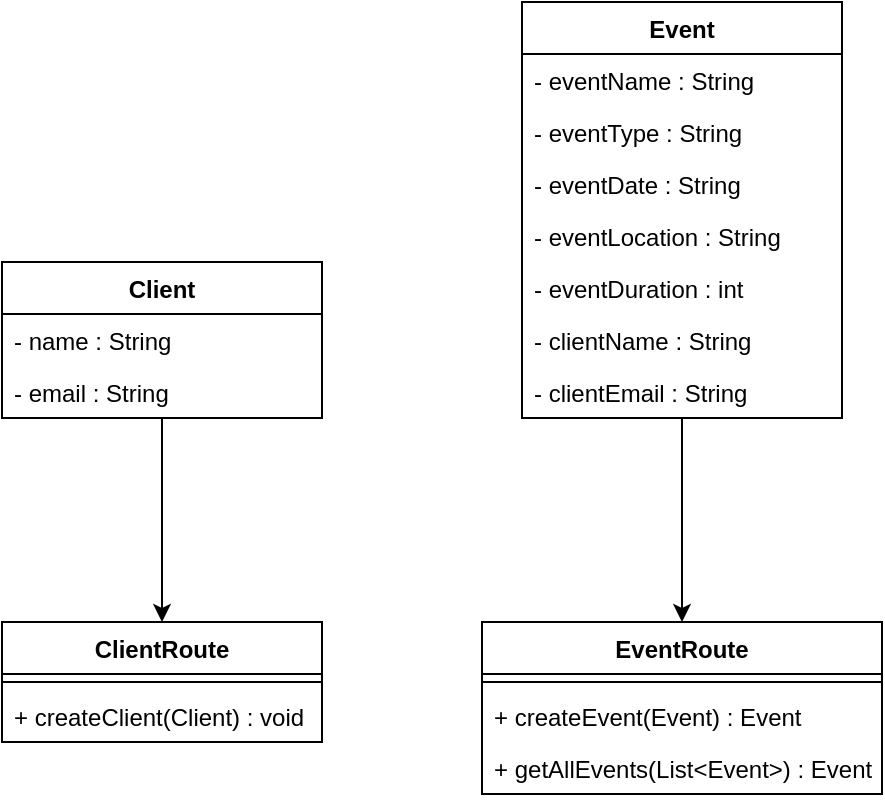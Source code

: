 <mxfile version="24.5.2" type="device">
  <diagram name="Page-1" id="pfVj40tkD38gDz6sP3Om">
    <mxGraphModel dx="794" dy="1512" grid="1" gridSize="10" guides="1" tooltips="1" connect="1" arrows="1" fold="1" page="1" pageScale="1" pageWidth="850" pageHeight="1100" math="0" shadow="0">
      <root>
        <mxCell id="0" />
        <mxCell id="1" parent="0" />
        <mxCell id="O7YgSpKFYDX6pFZ6yAXk-27" value="" style="edgeStyle=orthogonalEdgeStyle;rounded=0;orthogonalLoop=1;jettySize=auto;html=1;entryX=0.5;entryY=0;entryDx=0;entryDy=0;" edge="1" parent="1" source="O7YgSpKFYDX6pFZ6yAXk-1" target="O7YgSpKFYDX6pFZ6yAXk-16">
          <mxGeometry relative="1" as="geometry" />
        </mxCell>
        <mxCell id="O7YgSpKFYDX6pFZ6yAXk-1" value="Client" style="swimlane;fontStyle=1;align=center;verticalAlign=top;childLayout=stackLayout;horizontal=1;startSize=26;horizontalStack=0;resizeParent=1;resizeParentMax=0;resizeLast=0;collapsible=1;marginBottom=0;whiteSpace=wrap;html=1;" vertex="1" parent="1">
          <mxGeometry x="170" y="110" width="160" height="78" as="geometry" />
        </mxCell>
        <mxCell id="O7YgSpKFYDX6pFZ6yAXk-2" value="- name : String" style="text;strokeColor=none;fillColor=none;align=left;verticalAlign=top;spacingLeft=4;spacingRight=4;overflow=hidden;rotatable=0;points=[[0,0.5],[1,0.5]];portConstraint=eastwest;whiteSpace=wrap;html=1;" vertex="1" parent="O7YgSpKFYDX6pFZ6yAXk-1">
          <mxGeometry y="26" width="160" height="26" as="geometry" />
        </mxCell>
        <mxCell id="O7YgSpKFYDX6pFZ6yAXk-5" value="- email&lt;span style=&quot;background-color: initial;&quot;&gt;&amp;nbsp;: String&lt;/span&gt;" style="text;strokeColor=none;fillColor=none;align=left;verticalAlign=top;spacingLeft=4;spacingRight=4;overflow=hidden;rotatable=0;points=[[0,0.5],[1,0.5]];portConstraint=eastwest;whiteSpace=wrap;html=1;" vertex="1" parent="O7YgSpKFYDX6pFZ6yAXk-1">
          <mxGeometry y="52" width="160" height="26" as="geometry" />
        </mxCell>
        <mxCell id="O7YgSpKFYDX6pFZ6yAXk-28" value="" style="edgeStyle=orthogonalEdgeStyle;rounded=0;orthogonalLoop=1;jettySize=auto;html=1;entryX=0.5;entryY=0;entryDx=0;entryDy=0;" edge="1" parent="1" source="O7YgSpKFYDX6pFZ6yAXk-6" target="O7YgSpKFYDX6pFZ6yAXk-20">
          <mxGeometry relative="1" as="geometry" />
        </mxCell>
        <mxCell id="O7YgSpKFYDX6pFZ6yAXk-6" value="Event" style="swimlane;fontStyle=1;align=center;verticalAlign=top;childLayout=stackLayout;horizontal=1;startSize=26;horizontalStack=0;resizeParent=1;resizeParentMax=0;resizeLast=0;collapsible=1;marginBottom=0;whiteSpace=wrap;html=1;" vertex="1" parent="1">
          <mxGeometry x="430" y="-20" width="160" height="208" as="geometry" />
        </mxCell>
        <mxCell id="O7YgSpKFYDX6pFZ6yAXk-7" value="- eventName : String" style="text;strokeColor=none;fillColor=none;align=left;verticalAlign=top;spacingLeft=4;spacingRight=4;overflow=hidden;rotatable=0;points=[[0,0.5],[1,0.5]];portConstraint=eastwest;whiteSpace=wrap;html=1;" vertex="1" parent="O7YgSpKFYDX6pFZ6yAXk-6">
          <mxGeometry y="26" width="160" height="26" as="geometry" />
        </mxCell>
        <mxCell id="O7YgSpKFYDX6pFZ6yAXk-10" value="- eventType : String" style="text;strokeColor=none;fillColor=none;align=left;verticalAlign=top;spacingLeft=4;spacingRight=4;overflow=hidden;rotatable=0;points=[[0,0.5],[1,0.5]];portConstraint=eastwest;whiteSpace=wrap;html=1;" vertex="1" parent="O7YgSpKFYDX6pFZ6yAXk-6">
          <mxGeometry y="52" width="160" height="26" as="geometry" />
        </mxCell>
        <mxCell id="O7YgSpKFYDX6pFZ6yAXk-11" value="- eventDate : String" style="text;strokeColor=none;fillColor=none;align=left;verticalAlign=top;spacingLeft=4;spacingRight=4;overflow=hidden;rotatable=0;points=[[0,0.5],[1,0.5]];portConstraint=eastwest;whiteSpace=wrap;html=1;" vertex="1" parent="O7YgSpKFYDX6pFZ6yAXk-6">
          <mxGeometry y="78" width="160" height="26" as="geometry" />
        </mxCell>
        <mxCell id="O7YgSpKFYDX6pFZ6yAXk-12" value="- eventLocation : String" style="text;strokeColor=none;fillColor=none;align=left;verticalAlign=top;spacingLeft=4;spacingRight=4;overflow=hidden;rotatable=0;points=[[0,0.5],[1,0.5]];portConstraint=eastwest;whiteSpace=wrap;html=1;" vertex="1" parent="O7YgSpKFYDX6pFZ6yAXk-6">
          <mxGeometry y="104" width="160" height="26" as="geometry" />
        </mxCell>
        <mxCell id="O7YgSpKFYDX6pFZ6yAXk-13" value="- eventDuration : int" style="text;strokeColor=none;fillColor=none;align=left;verticalAlign=top;spacingLeft=4;spacingRight=4;overflow=hidden;rotatable=0;points=[[0,0.5],[1,0.5]];portConstraint=eastwest;whiteSpace=wrap;html=1;" vertex="1" parent="O7YgSpKFYDX6pFZ6yAXk-6">
          <mxGeometry y="130" width="160" height="26" as="geometry" />
        </mxCell>
        <mxCell id="O7YgSpKFYDX6pFZ6yAXk-14" value="- clientName : String&lt;div&gt;&lt;br&gt;&lt;/div&gt;" style="text;strokeColor=none;fillColor=none;align=left;verticalAlign=top;spacingLeft=4;spacingRight=4;overflow=hidden;rotatable=0;points=[[0,0.5],[1,0.5]];portConstraint=eastwest;whiteSpace=wrap;html=1;" vertex="1" parent="O7YgSpKFYDX6pFZ6yAXk-6">
          <mxGeometry y="156" width="160" height="26" as="geometry" />
        </mxCell>
        <mxCell id="O7YgSpKFYDX6pFZ6yAXk-15" value="&lt;div&gt;- clientEmail : String&lt;/div&gt;" style="text;strokeColor=none;fillColor=none;align=left;verticalAlign=top;spacingLeft=4;spacingRight=4;overflow=hidden;rotatable=0;points=[[0,0.5],[1,0.5]];portConstraint=eastwest;whiteSpace=wrap;html=1;" vertex="1" parent="O7YgSpKFYDX6pFZ6yAXk-6">
          <mxGeometry y="182" width="160" height="26" as="geometry" />
        </mxCell>
        <mxCell id="O7YgSpKFYDX6pFZ6yAXk-16" value="ClientRoute" style="swimlane;fontStyle=1;align=center;verticalAlign=top;childLayout=stackLayout;horizontal=1;startSize=26;horizontalStack=0;resizeParent=1;resizeParentMax=0;resizeLast=0;collapsible=1;marginBottom=0;whiteSpace=wrap;html=1;" vertex="1" parent="1">
          <mxGeometry x="170" y="290" width="160" height="60" as="geometry" />
        </mxCell>
        <mxCell id="O7YgSpKFYDX6pFZ6yAXk-18" value="" style="line;strokeWidth=1;fillColor=none;align=left;verticalAlign=middle;spacingTop=-1;spacingLeft=3;spacingRight=3;rotatable=0;labelPosition=right;points=[];portConstraint=eastwest;strokeColor=inherit;" vertex="1" parent="O7YgSpKFYDX6pFZ6yAXk-16">
          <mxGeometry y="26" width="160" height="8" as="geometry" />
        </mxCell>
        <mxCell id="O7YgSpKFYDX6pFZ6yAXk-19" value="+ createClient(Client) : void" style="text;strokeColor=none;fillColor=none;align=left;verticalAlign=top;spacingLeft=4;spacingRight=4;overflow=hidden;rotatable=0;points=[[0,0.5],[1,0.5]];portConstraint=eastwest;whiteSpace=wrap;html=1;" vertex="1" parent="O7YgSpKFYDX6pFZ6yAXk-16">
          <mxGeometry y="34" width="160" height="26" as="geometry" />
        </mxCell>
        <mxCell id="O7YgSpKFYDX6pFZ6yAXk-20" value="EventRoute" style="swimlane;fontStyle=1;align=center;verticalAlign=top;childLayout=stackLayout;horizontal=1;startSize=26;horizontalStack=0;resizeParent=1;resizeParentMax=0;resizeLast=0;collapsible=1;marginBottom=0;whiteSpace=wrap;html=1;" vertex="1" parent="1">
          <mxGeometry x="410" y="290" width="200" height="86" as="geometry" />
        </mxCell>
        <mxCell id="O7YgSpKFYDX6pFZ6yAXk-22" value="" style="line;strokeWidth=1;fillColor=none;align=left;verticalAlign=middle;spacingTop=-1;spacingLeft=3;spacingRight=3;rotatable=0;labelPosition=right;points=[];portConstraint=eastwest;strokeColor=inherit;" vertex="1" parent="O7YgSpKFYDX6pFZ6yAXk-20">
          <mxGeometry y="26" width="200" height="8" as="geometry" />
        </mxCell>
        <mxCell id="O7YgSpKFYDX6pFZ6yAXk-23" value="+ createEvent(Event) : Event" style="text;strokeColor=none;fillColor=none;align=left;verticalAlign=top;spacingLeft=4;spacingRight=4;overflow=hidden;rotatable=0;points=[[0,0.5],[1,0.5]];portConstraint=eastwest;whiteSpace=wrap;html=1;" vertex="1" parent="O7YgSpKFYDX6pFZ6yAXk-20">
          <mxGeometry y="34" width="200" height="26" as="geometry" />
        </mxCell>
        <mxCell id="O7YgSpKFYDX6pFZ6yAXk-29" value="+ getAllEvents(List&amp;lt;Event&amp;gt;) : Event" style="text;strokeColor=none;fillColor=none;align=left;verticalAlign=top;spacingLeft=4;spacingRight=4;overflow=hidden;rotatable=0;points=[[0,0.5],[1,0.5]];portConstraint=eastwest;whiteSpace=wrap;html=1;" vertex="1" parent="O7YgSpKFYDX6pFZ6yAXk-20">
          <mxGeometry y="60" width="200" height="26" as="geometry" />
        </mxCell>
      </root>
    </mxGraphModel>
  </diagram>
</mxfile>
